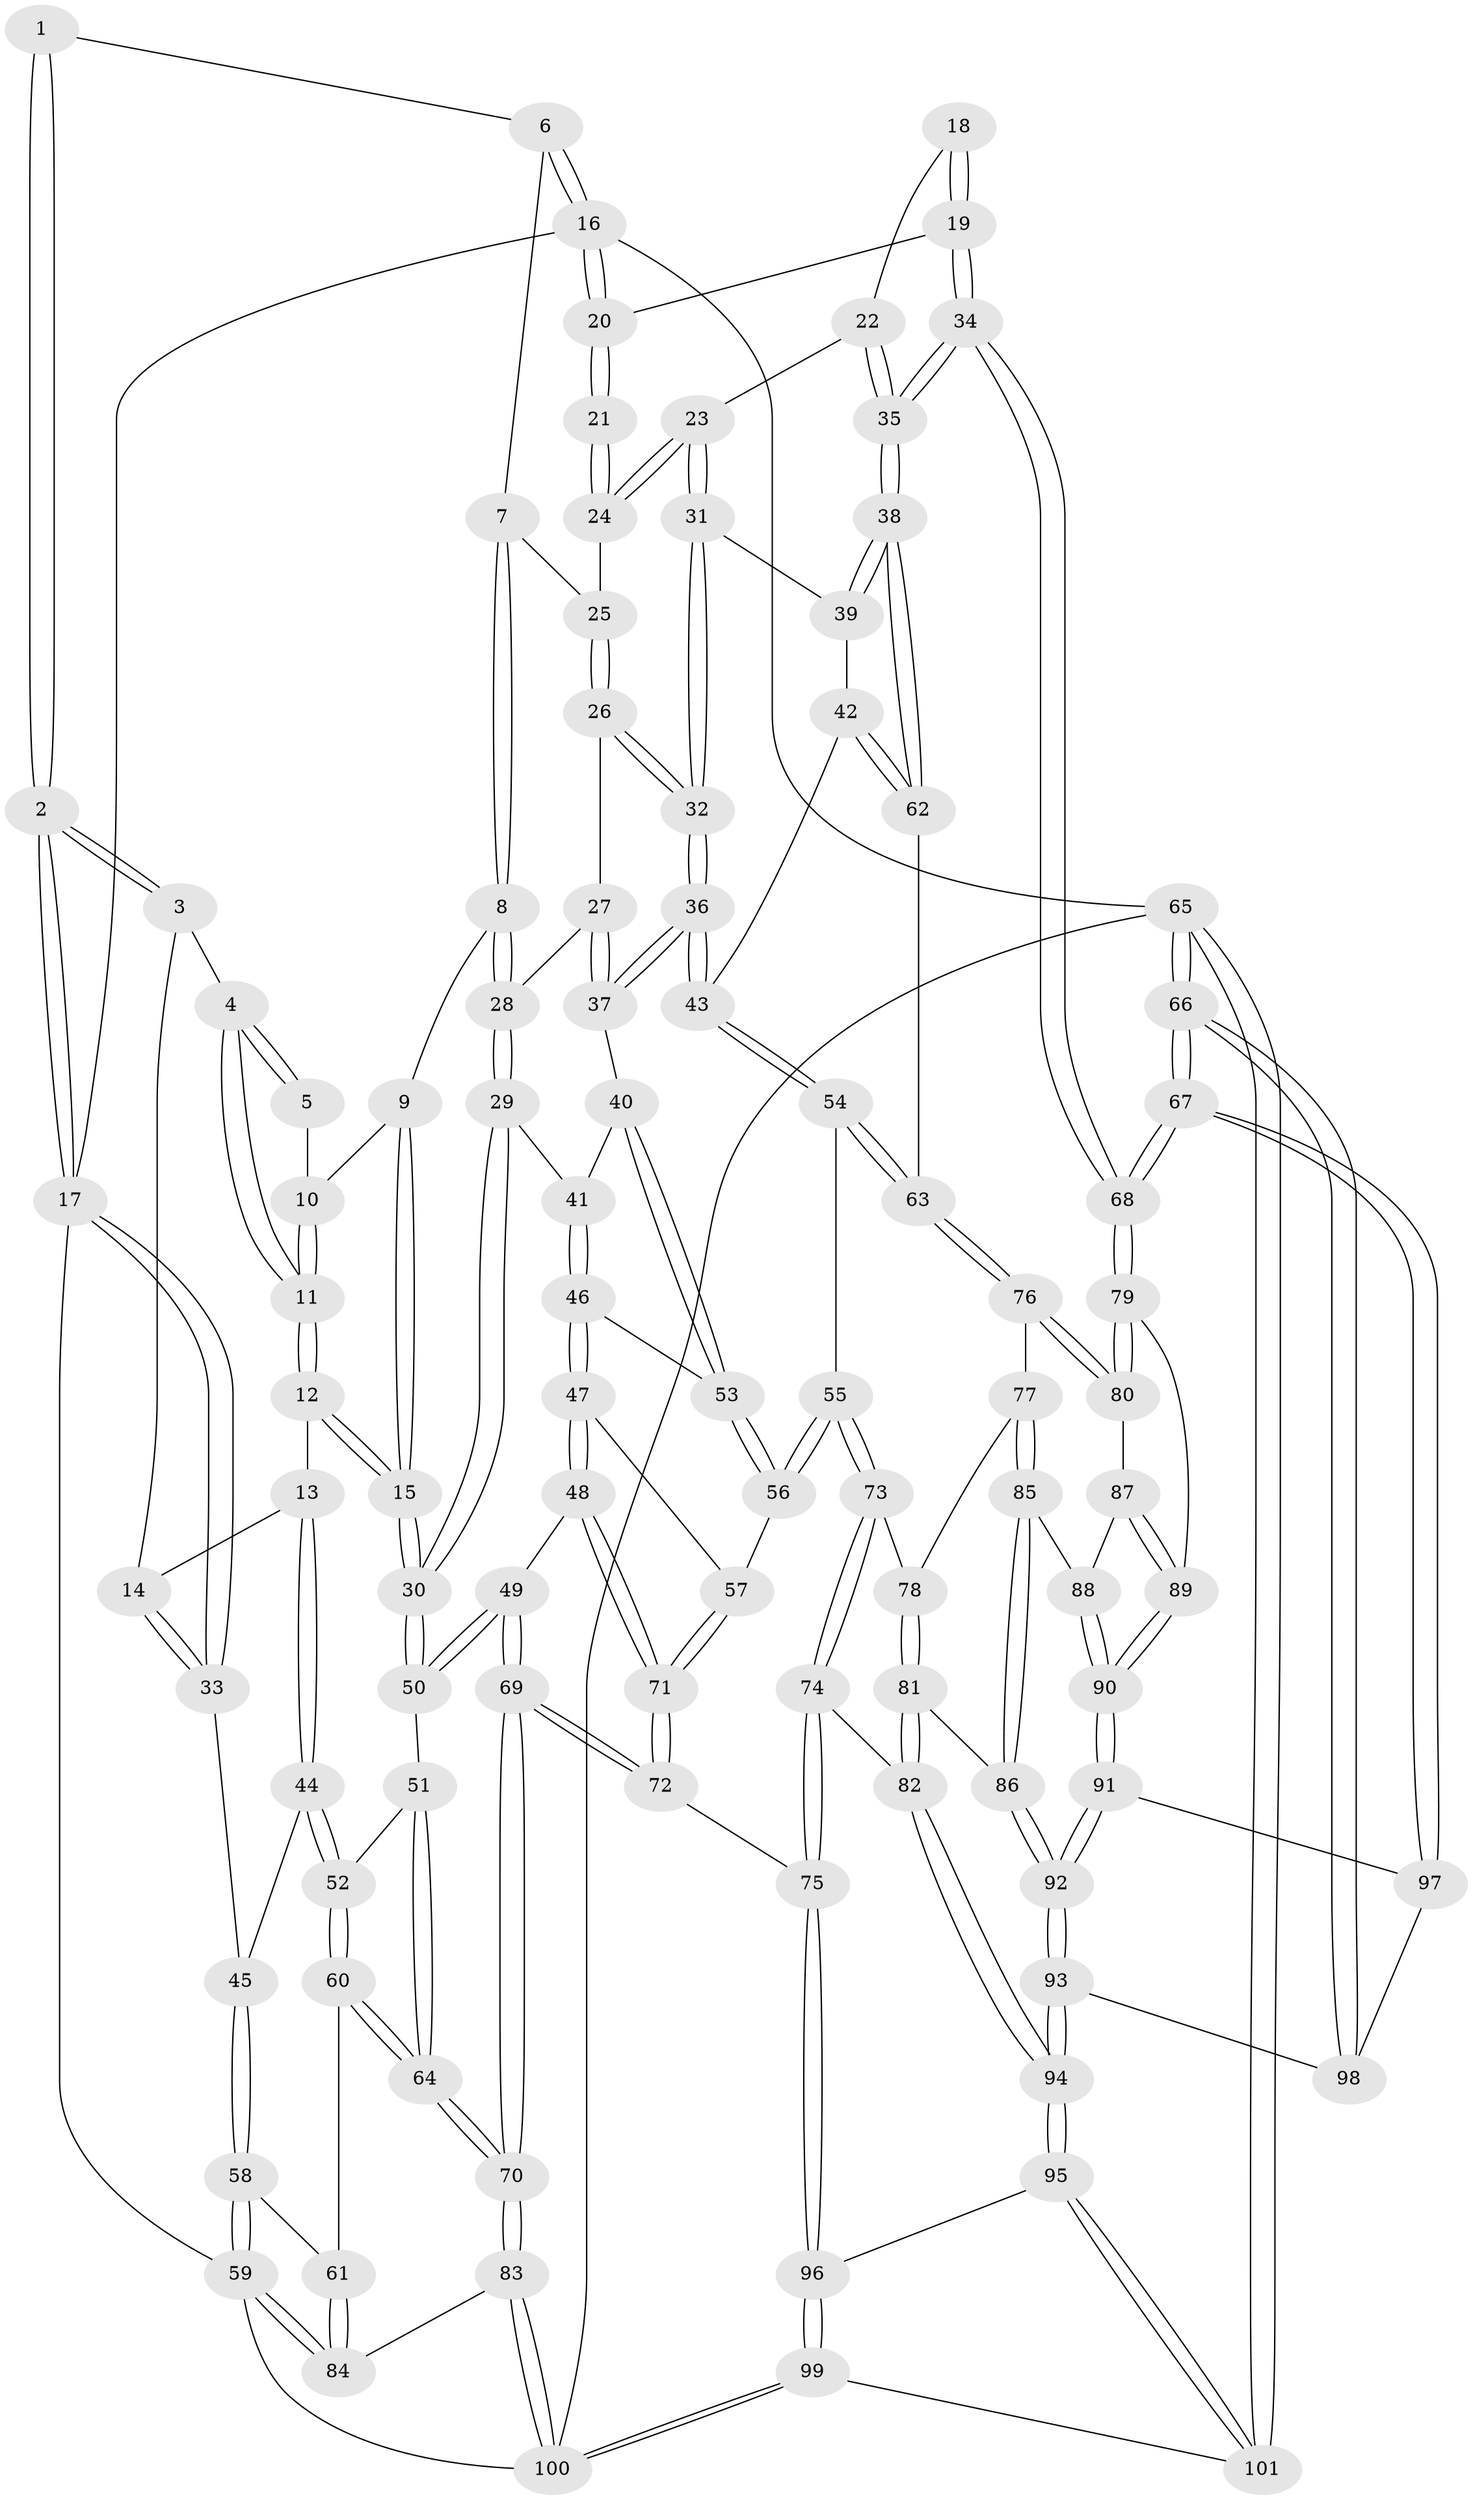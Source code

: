 // Generated by graph-tools (version 1.1) at 2025/38/02/21/25 10:38:58]
// undirected, 101 vertices, 249 edges
graph export_dot {
graph [start="1"]
  node [color=gray90,style=filled];
  1 [pos="+0.29798449502858604+0"];
  2 [pos="+0+0"];
  3 [pos="+0.18569838562940658+0.0967770887213965"];
  4 [pos="+0.1958554979458292+0.09714837768838112"];
  5 [pos="+0.28331749486275104+0.0065279127187041494"];
  6 [pos="+0.6131150893638345+0"];
  7 [pos="+0.6134692352967535+0"];
  8 [pos="+0.5813194347832329+0"];
  9 [pos="+0.3843975253223155+0.10704315143475843"];
  10 [pos="+0.297066914894891+0.0602917328203021"];
  11 [pos="+0.2711276034576593+0.15570121087547895"];
  12 [pos="+0.29055097219328846+0.23899977024544342"];
  13 [pos="+0.19480809179020503+0.24118710945034713"];
  14 [pos="+0.14638171464106073+0.144284671534889"];
  15 [pos="+0.3455213746847281+0.2699097276480488"];
  16 [pos="+1+0"];
  17 [pos="+0+0"];
  18 [pos="+0.9784590177996476+0.11177457851396876"];
  19 [pos="+1+0.08612870791261519"];
  20 [pos="+1+0"];
  21 [pos="+0.9030013154461984+0.05471905974765321"];
  22 [pos="+0.901213654879783+0.16147331758170844"];
  23 [pos="+0.833469361369359+0.15315341553787815"];
  24 [pos="+0.8017870098756126+0.06664685197722492"];
  25 [pos="+0.7394459781475949+0.002122620253990199"];
  26 [pos="+0.7079193454695174+0.1868088385834109"];
  27 [pos="+0.6198554176600135+0.18022996002705205"];
  28 [pos="+0.5609166163942726+0.12875515333099813"];
  29 [pos="+0.4904013303777001+0.24244706649230502"];
  30 [pos="+0.3668718361845109+0.29386717602176804"];
  31 [pos="+0.8088978199411311+0.23473376423871226"];
  32 [pos="+0.7553584132884141+0.25337428814774154"];
  33 [pos="+0+0.04044249912436395"];
  34 [pos="+1+0.4273861218400945"];
  35 [pos="+1+0.4246092875421029"];
  36 [pos="+0.699786851198925+0.3012570243001758"];
  37 [pos="+0.6901501428989435+0.3001800696113783"];
  38 [pos="+1+0.42270182840307646"];
  39 [pos="+0.8094419001744002+0.23531448141449096"];
  40 [pos="+0.6672751782100051+0.3086802144050005"];
  41 [pos="+0.5413022983167141+0.28364721209644134"];
  42 [pos="+0.8207135759216573+0.40610665242143673"];
  43 [pos="+0.7488139855791945+0.406355066914578"];
  44 [pos="+0.10345479559048533+0.2947573205059804"];
  45 [pos="+0+0.15774597184881262"];
  46 [pos="+0.5661217486537952+0.3825685444469126"];
  47 [pos="+0.44208622545639703+0.4447454444061952"];
  48 [pos="+0.42003913095003126+0.44345436691184736"];
  49 [pos="+0.3735829295233966+0.4135747080738366"];
  50 [pos="+0.3601000644266815+0.3951047179027259"];
  51 [pos="+0.25560510100500616+0.43328124233054954"];
  52 [pos="+0.12552840085839215+0.39454135387101547"];
  53 [pos="+0.6066177054543774+0.39861185337071403"];
  54 [pos="+0.7291222650259214+0.4334189585784344"];
  55 [pos="+0.6476790588630353+0.4926262681678107"];
  56 [pos="+0.6426362311853139+0.49042410517318985"];
  57 [pos="+0.5756014582103013+0.5019309245711947"];
  58 [pos="+0+0.5387514987905928"];
  59 [pos="+0+0.7457031501352211"];
  60 [pos="+0.027777224921165345+0.5118519636043403"];
  61 [pos="+0.007638872430039108+0.5184848758980329"];
  62 [pos="+0.956016704489907+0.44964499672612973"];
  63 [pos="+0.815753326030421+0.5621436314059719"];
  64 [pos="+0.19032456848669677+0.5715090813019386"];
  65 [pos="+1+1"];
  66 [pos="+1+1"];
  67 [pos="+1+0.9134792190837732"];
  68 [pos="+1+0.6440532922061891"];
  69 [pos="+0.2829580224152478+0.7209379938226405"];
  70 [pos="+0.26489658508287095+0.7276747880389152"];
  71 [pos="+0.4831380528472128+0.68296997173745"];
  72 [pos="+0.482670310964+0.7135192960727806"];
  73 [pos="+0.6716151350851702+0.5537754848500338"];
  74 [pos="+0.5518709078598587+0.6970587600315531"];
  75 [pos="+0.48498557568180034+0.7150148336560365"];
  76 [pos="+0.7977085667189163+0.5883995594587683"];
  77 [pos="+0.7763190581978465+0.5932622814044579"];
  78 [pos="+0.7024595390380151+0.5728737923276976"];
  79 [pos="+1+0.6785280078250834"];
  80 [pos="+0.8036997178716656+0.5961425207885985"];
  81 [pos="+0.6777669591479994+0.7116064348010038"];
  82 [pos="+0.6613867487643531+0.7174720882394005"];
  83 [pos="+0.2200730010249597+0.7804104288171128"];
  84 [pos="+0.18908747757178654+0.7736119130761845"];
  85 [pos="+0.7440023886960861+0.6846265705564942"];
  86 [pos="+0.708761687719485+0.7114325897358831"];
  87 [pos="+0.806628266135189+0.6033643186750364"];
  88 [pos="+0.7949590379913578+0.7115495996783342"];
  89 [pos="+0.8733538493217219+0.7272609576319832"];
  90 [pos="+0.8437036695887347+0.7578098253878272"];
  91 [pos="+0.8330649837416202+0.7820650874835258"];
  92 [pos="+0.7938791279437768+0.8131657782806733"];
  93 [pos="+0.7284194487944621+0.9310233861140758"];
  94 [pos="+0.7150151279738008+0.9425789612888983"];
  95 [pos="+0.6804516412354852+0.9886203146849696"];
  96 [pos="+0.5042731810736393+0.7776674086588528"];
  97 [pos="+0.9149255532924165+0.8387312677878153"];
  98 [pos="+0.8553147101294288+0.918086828469548"];
  99 [pos="+0.26636149740201276+1"];
  100 [pos="+0.24463147312152478+1"];
  101 [pos="+0.6576737037026116+1"];
  1 -- 2;
  1 -- 2;
  1 -- 6;
  2 -- 3;
  2 -- 3;
  2 -- 17;
  2 -- 17;
  3 -- 4;
  3 -- 14;
  4 -- 5;
  4 -- 5;
  4 -- 11;
  4 -- 11;
  5 -- 10;
  6 -- 7;
  6 -- 16;
  6 -- 16;
  7 -- 8;
  7 -- 8;
  7 -- 25;
  8 -- 9;
  8 -- 28;
  8 -- 28;
  9 -- 10;
  9 -- 15;
  9 -- 15;
  10 -- 11;
  10 -- 11;
  11 -- 12;
  11 -- 12;
  12 -- 13;
  12 -- 15;
  12 -- 15;
  13 -- 14;
  13 -- 44;
  13 -- 44;
  14 -- 33;
  14 -- 33;
  15 -- 30;
  15 -- 30;
  16 -- 17;
  16 -- 20;
  16 -- 20;
  16 -- 65;
  17 -- 33;
  17 -- 33;
  17 -- 59;
  18 -- 19;
  18 -- 19;
  18 -- 22;
  19 -- 20;
  19 -- 34;
  19 -- 34;
  20 -- 21;
  20 -- 21;
  21 -- 24;
  21 -- 24;
  22 -- 23;
  22 -- 35;
  22 -- 35;
  23 -- 24;
  23 -- 24;
  23 -- 31;
  23 -- 31;
  24 -- 25;
  25 -- 26;
  25 -- 26;
  26 -- 27;
  26 -- 32;
  26 -- 32;
  27 -- 28;
  27 -- 37;
  27 -- 37;
  28 -- 29;
  28 -- 29;
  29 -- 30;
  29 -- 30;
  29 -- 41;
  30 -- 50;
  30 -- 50;
  31 -- 32;
  31 -- 32;
  31 -- 39;
  32 -- 36;
  32 -- 36;
  33 -- 45;
  34 -- 35;
  34 -- 35;
  34 -- 68;
  34 -- 68;
  35 -- 38;
  35 -- 38;
  36 -- 37;
  36 -- 37;
  36 -- 43;
  36 -- 43;
  37 -- 40;
  38 -- 39;
  38 -- 39;
  38 -- 62;
  38 -- 62;
  39 -- 42;
  40 -- 41;
  40 -- 53;
  40 -- 53;
  41 -- 46;
  41 -- 46;
  42 -- 43;
  42 -- 62;
  42 -- 62;
  43 -- 54;
  43 -- 54;
  44 -- 45;
  44 -- 52;
  44 -- 52;
  45 -- 58;
  45 -- 58;
  46 -- 47;
  46 -- 47;
  46 -- 53;
  47 -- 48;
  47 -- 48;
  47 -- 57;
  48 -- 49;
  48 -- 71;
  48 -- 71;
  49 -- 50;
  49 -- 50;
  49 -- 69;
  49 -- 69;
  50 -- 51;
  51 -- 52;
  51 -- 64;
  51 -- 64;
  52 -- 60;
  52 -- 60;
  53 -- 56;
  53 -- 56;
  54 -- 55;
  54 -- 63;
  54 -- 63;
  55 -- 56;
  55 -- 56;
  55 -- 73;
  55 -- 73;
  56 -- 57;
  57 -- 71;
  57 -- 71;
  58 -- 59;
  58 -- 59;
  58 -- 61;
  59 -- 84;
  59 -- 84;
  59 -- 100;
  60 -- 61;
  60 -- 64;
  60 -- 64;
  61 -- 84;
  61 -- 84;
  62 -- 63;
  63 -- 76;
  63 -- 76;
  64 -- 70;
  64 -- 70;
  65 -- 66;
  65 -- 66;
  65 -- 101;
  65 -- 101;
  65 -- 100;
  66 -- 67;
  66 -- 67;
  66 -- 98;
  66 -- 98;
  67 -- 68;
  67 -- 68;
  67 -- 97;
  67 -- 97;
  68 -- 79;
  68 -- 79;
  69 -- 70;
  69 -- 70;
  69 -- 72;
  69 -- 72;
  70 -- 83;
  70 -- 83;
  71 -- 72;
  71 -- 72;
  72 -- 75;
  73 -- 74;
  73 -- 74;
  73 -- 78;
  74 -- 75;
  74 -- 75;
  74 -- 82;
  75 -- 96;
  75 -- 96;
  76 -- 77;
  76 -- 80;
  76 -- 80;
  77 -- 78;
  77 -- 85;
  77 -- 85;
  78 -- 81;
  78 -- 81;
  79 -- 80;
  79 -- 80;
  79 -- 89;
  80 -- 87;
  81 -- 82;
  81 -- 82;
  81 -- 86;
  82 -- 94;
  82 -- 94;
  83 -- 84;
  83 -- 100;
  83 -- 100;
  85 -- 86;
  85 -- 86;
  85 -- 88;
  86 -- 92;
  86 -- 92;
  87 -- 88;
  87 -- 89;
  87 -- 89;
  88 -- 90;
  88 -- 90;
  89 -- 90;
  89 -- 90;
  90 -- 91;
  90 -- 91;
  91 -- 92;
  91 -- 92;
  91 -- 97;
  92 -- 93;
  92 -- 93;
  93 -- 94;
  93 -- 94;
  93 -- 98;
  94 -- 95;
  94 -- 95;
  95 -- 96;
  95 -- 101;
  95 -- 101;
  96 -- 99;
  96 -- 99;
  97 -- 98;
  99 -- 100;
  99 -- 100;
  99 -- 101;
}
